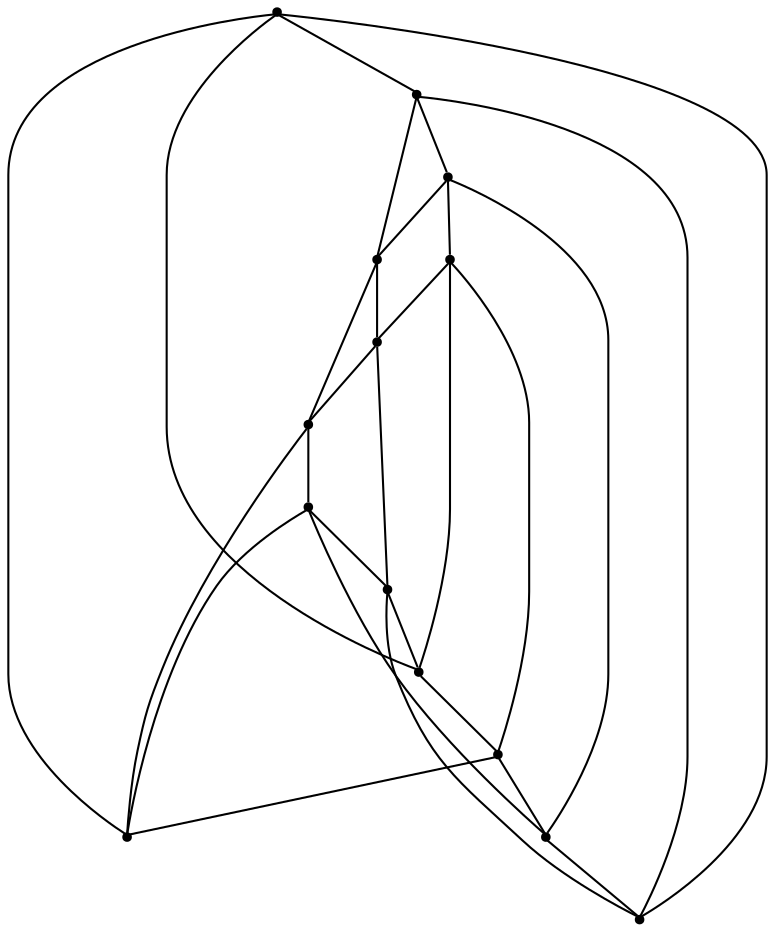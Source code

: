 graph {
  node [shape=point,comment="{\"directed\":false,\"doi\":\"10.1007/978-3-031-49272-3_13\",\"figure\":\"5\"}"]

  v0 [pos="1523.84381071461,734.6404062307668"]
  v1 [pos="1442.0442742779953,669.2090283791841"]
  v2 [pos="1360.2895358816486,669.2090283791841"]
  v3 [pos="1278.464087164822,669.2090283791841"]
  v4 [pos="1442.0557519873898,734.6404062307668"]
  v5 [pos="1360.264609221911,587.4219720186381"]
  v6 [pos="1278.4849441658268,587.4219720186381"]
  v7 [pos="1360.2646410161199,734.6404062307668"]
  v8 [pos="1278.480747330259,505.63071887395915"]
  v9 [pos="1278.4755648742164,734.6404062307668"]
  v10 [pos="1196.6843267261113,734.6447301901766"]
  v11 [pos="1114.895377761043,734.6404062307668"]
  v12 [pos="1033.1062221336174,734.657193367299"]
  v13 [pos="951.3234412450661,734.6404062307666"]

  v0 -- v1 [id="-1",pos="1523.84381071461,734.6404062307668 1523.842761505718,730.6014956171821 1523.842761505718,726.9341411373084 1523.842761505718,723.7357144342776 1523.842761505718,701.9283338519083 1523.842761505718,701.9283338519083 1523.842761505718,696.4733411182161 1523.842761505718,691.0184119721624 1523.842761505718,680.1168200730443 1518.3960319993864,674.6618273393522 1512.936839163186,669.2110313897931 1502.0351136562222,669.2110313897931 1496.5799904787543,669.2110313897931 1491.1291913136902,669.2110313897931 1491.1291913136902,669.2110313897931 1442.0442742779953,669.2090283791841"]
  v0 -- v10 [id="-2",pos="1523.84381071461,734.6404062307668 1523.842761505718,757.8709039625335 1523.842761505718,792.3652282788377 1523.842761505718,810.9818967250103 1523.842761505718,832.7892137197413 1523.842761505718,832.7892137197413 1523.842761505718,838.2400732569387 1523.842761505718,843.6950024029925 1523.842761505718,854.5966260959298 1518.3960319993864,860.0515870358026 1512.936839163186,865.5065797694949 1502.0351136562222,865.5065797694949 1496.5799904787543,865.5065797694949 1491.1291913136902,865.5065797694949 1491.1291913136902,865.5065797694949 1447.505501943562,865.5065797694949 1403.8861365858374,865.5065797694949 1316.6388850224166,865.5065797694949 1273.0235893234249,865.5065797694949 1229.400027130132,865.5065797694949 1229.400027130132,865.5065797694949 1223.9491007882325,865.5065797694949 1218.4941047876,865.5065797694949 1207.588182445068,865.5065797694949 1202.1372561031683,860.0515870358026 1196.682260102536,854.5966260959298 1196.682260102536,843.6950024029925 1196.682260102536,838.2400732569387 1196.682260102536,832.7892137197413 1196.682260102536,832.7892137197413 1196.682260102536,810.9818967250103 1196.682260102536,792.3663697071287 1196.682260102536,757.875133746416 1196.6843267261113,734.6447301901766"]
  v2 -- v3 [id="-7",pos="1360.2895358816486,669.2090283791841 1327.5645828073004,669.2110313897931 1294.837139094728,669.2110313897931 1278.464087164822,669.2090283791841"]
  v1 -- v2 [id="-8",pos="1442.0442742779953,669.2090283791841 1425.7017217372038,669.2110313897931 1392.9968728060821,669.2110313897931 1360.2895358816486,669.2090283791841"]
  v1 -- v5 [id="-9",pos="1442.0442742779953,669.2090283791841 1442.0548299553332,620.1330746860114 1442.0548299553332,620.1330746860114 1442.0548299553332,614.6822151488138 1442.0548299553332,609.2272860027601 1442.0548299553332,598.325694103642 1436.6039036134334,592.8707013699499 1431.1489076128012,587.4199054203908 1420.2471821058373,587.4199054203908 1414.7878620928013,587.4199054203908 1409.3412597633053,587.4199054203908 1409.3412597633053,587.4199054203908 1360.264609221911,587.4219720186381"]
  v4 -- v1 [id="-10",pos="1442.0557519873898,734.6404062307668 1442.0548299553332,705.1301330199879 1442.0548299553332,672.8675592645213 1442.0442742779953,669.2090283791841"]
  v4 -- v11 [id="-11",pos="1442.0557519873898,734.6404062307668 1442.0548299553332,753.3843338965928 1442.0548299553332,771.0127410840796 1442.0548299553332,783.7112570159595 1442.0548299553332,816.4285594780747 1442.0548299553332,816.4285594780747 1442.0548299553332,821.8793554276338 1442.0548299553332,827.3343481613259 1442.0548299553332,838.235940060444 1436.6039036134334,843.6909327941362 1431.1489076128012,849.1458937340091 1420.2471821058373,849.1458937340091 1414.7878620928013,849.1458937340091 1409.3412597633053,849.1458937340091 1409.3412597633053,849.1458937340091 1365.717570393177,849.1458937340091 1322.0982050354526,849.1458937340091 1234.8509534720317,849.1458937340091 1191.2356577730397,849.1458937340091 1147.6120955797471,849.1458937340091 1147.6120955797471,849.1458937340091 1142.1611692378474,849.1458937340091 1136.7061732372151,849.1458937340091 1125.8002508946831,849.1458937340091 1120.3452548940509,843.6909327941362 1114.8943285521511,838.235940060444 1114.8943285521511,827.3343481613259 1114.8943285521511,821.8793554276338 1114.8943285521511,816.4285594780747 1114.8943285521511,816.4285594780747 1114.8943285521511,783.7112570159595 1114.8943285521511,771.0127410840796 1114.8943285521511,753.3843338965928 1114.895377761043,734.6404062307668"]
  v0 -- v13 [id="-12",pos="1523.84381071461,734.6404062307668 1541.3089118574655,734.6415031175288 1542.6581306584524,734.6415031175288 1545.6546061907823,734.6415031175288 1551.1096021914145,734.6415031175288 1562.0113276983784,734.6415031175288 1567.4664508758462,729.1907071679697 1572.9172500409104,723.735778021916 1572.9172500409104,712.8299893386647 1572.9172500409104,707.3749966049727 1572.9172500409104,701.9242006554135 1572.9172500409104,701.9242006554135 1572.9172500409104,658.3011095100472 1572.9172500409104,614.686411932947 1572.9172500409104,527.4402296422141 1572.9172500409104,483.8212716933425 1572.9172500409104,440.2023773321092 1572.9172500409104,440.2023773321092 1572.9172500409104,434.74738459841706 1572.9172500409104,429.29245545236336 1572.9172500409104,418.39086355324514 1567.4664508758462,412.9358708195531 1562.0113276983784,407.48507486999404 1551.1096021914145,407.48507486999404 1545.6546061907823,407.48507486999404 1540.2038070257179,407.48507486999404 1540.2038070257179,407.48507486999404 1439.3251063603975,407.48507486999404 1338.4549265430487,407.48507486999404 1136.7060460603798,407.48507486999404 1035.835866243031,407.48507486999404 934.9572927545461,407.48507486999404 934.9572927545461,407.48507486999404 929.506430001064,407.48507486999404 924.0513704120141,407.48507486999404 913.1496449050501,407.48507486999404 907.6946489044177,412.9358708195531 902.2395893153677,418.39086355324514 902.2395893153677,429.29245545236336 902.2395893153677,434.74738459841706 902.2395893153677,440.2023773321092 902.2395893153677,440.2023773321092 902.2395893153677,483.8212716933425 902.2395893153677,527.4402296422141 902.2395893153677,614.686411932947 902.2395893153677,658.3011095100472 902.2395893153677,701.9242006554135 902.2395893153677,701.9242006554135 902.2395893153677,707.3749966049727 902.2395893153677,712.8299893386647 902.2395893153677,723.735778021916 907.6946489044177,729.1907071679697 913.1496449050501,734.6415031175288 924.0513704120141,734.6415031175288 929.506430001064,734.6415031175288 932.503318483119,734.6415031175288 933.8525154014602,734.6415031175288 951.3234412450661,734.6404062307666"]
  v4 -- v0 [id="-13",pos="1442.0557519873898,734.6404062307668 1484.7476162685434,734.6415031175288 1509.7177968668523,734.6415031175288 1523.84381071461,734.6404062307668"]
  v6 -- v11 [id="-22",pos="1278.4849441658268,587.4219720186381 1245.765524666208,587.4199054203908 1213.04549938244,587.4199054203908 1191.2356577730397,587.4199054203908 1147.6120955797471,587.4199054203908 1147.6120955797471,587.4199054203908 1142.1611692378474,587.4199054203908 1136.7061732372151,587.4199054203908 1125.8002508946831,587.4199054203908 1120.3452548940509,592.8707013699499 1114.8943285521511,598.325694103642 1114.8943285521511,609.2272860027601 1114.8943285521511,614.6822151488138 1114.8943285521511,620.1330746860114 1114.8943285521511,620.1330746860114 1114.8943285521511,652.8503771481265 1114.8943285521511,672.8675592645213 1114.8943285521511,705.1301330199879 1114.895377761043,734.6404062307668"]
  v5 -- v6 [id="-23",pos="1360.264609221911,587.4219720186381 1343.9100816789146,587.4199054203908 1311.1978156960354,587.4199054203908 1278.4849441658268,587.4219720186381"]
  v5 -- v8 [id="-24",pos="1360.264609221911,587.4219720186381 1360.2625743925448,538.3501515219601 1360.2625743925448,538.3501515219601 1360.2625743925448,532.895158788268 1360.2625743925448,527.4402296422141 1360.2625743925448,516.538637743096 1354.8158448862132,511.083645009404 1349.3566520500128,505.63284905984483 1338.4549265430487,505.63284905984483 1332.999803365581,505.63284905984483 1327.5490042005167,505.63284905984483 1327.5490042005167,505.63284905984483 1278.480747330259,505.63071887395915"]
  v2 -- v5 [id="-25",pos="1360.2895358816486,669.2090283791841 1360.2625743925448,636.4939543001742 1360.2625743925448,603.7782396692378 1360.264609221911,587.4219720186381"]
  v7 -- v2 [id="-26",pos="1360.2646410161199,734.6404062307668 1360.2625743925448,715.4498241621911 1360.2625743925448,692.3297802536258 1360.2895358816486,669.2090283791841"]
  v7 -- v12 [id="-27",pos="1360.2646410161199,734.6404062307668 1360.2625743925448,742.7198042319641 1360.2625743925448,750.0556735442239 1360.2625743925448,756.4530804840311 1360.2625743925448,800.0719748452644 1360.2625743925448,800.0719748452644 1360.2625743925448,805.5227707948235 1360.2625743925448,810.9777635285157 1360.2625743925448,821.8835522117669 1354.8158448862132,827.3384813578206 1349.3566520500128,832.7892773073796 1338.4549265430487,832.7892773073796 1332.999803365581,832.7892773073796 1327.5490042005167,832.7892773073796 1327.5490042005167,832.7892773073796 1283.9253148303887,832.7892773073796 1240.305949472664,832.7892773073796 1153.0586979092434,832.7892773073796 1109.4475990458195,832.7892773073796 1065.823973264109,832.7892773073796 1065.823973264109,832.7892773073796 1060.368913675059,832.7892773073796 1054.918050921577,832.7892773073796 1044.0163254146132,832.7892773073796 1038.5571325784126,827.3384813578206 1033.1062698249307,821.8835522117669 1033.1062698249307,810.9777635285157 1033.1062698249307,805.5227707948235 1033.1062698249307,800.0719748452644 1033.1062698249307,800.0719748452644 1033.1062698249307,756.4530804840311 1033.1062698249307,750.0601037861028 1033.1062698249307,742.729964047078 1033.1062221336174,734.657193367299"]
  v8 -- v12 [id="-32",pos="1278.480747330259,505.63071887395915 1240.305949472664,505.63284905984483 1153.0586979092434,505.63284905984483 1109.4475990458195,505.63284905984483 1065.823973264109,505.63284905984483 1065.823973264109,505.63284905984483 1060.368913675059,505.63284905984483 1054.918050921577,505.63284905984483 1044.0163254146132,505.63284905984483 1038.5571325784126,511.083645009404 1033.1062698249307,516.538637743096 1033.1062698249307,527.4402296422141 1033.1062698249307,532.895158788268 1033.1062698249307,538.3501515219601 1033.1062698249307,538.3501515219601 1033.1062698249307,581.9690458831934 1033.1062698249307,619.1950178144532 1033.1062698249307,688.1969806098004 1033.1062221336174,734.657193367299"]
  v8 -- v13 [id="-33",pos="1278.480747330259,505.63071887395915 1278.4745156653244,472.9156101853681 1278.4745156653244,472.9156101853681 1278.4745156653244,467.4647506481706 1278.4745156653244,462.0098215021169 1278.4745156653244,451.1082296029988 1273.0235893234249,445.6532368693066 1267.5685933227924,440.2024409197476 1256.6668678158285,440.2024409197476 1251.207674979628,440.2024409197476 1245.7609454732965,440.2024409197476 1245.7609454732965,440.2024409197476 1202.1373832800039,440.2024409197476 1158.5178907454438,440.2024409197476 1071.274836017591,440.2024409197476 1027.6554070714487,440.2024409197476 984.0317812897384,440.2024409197476 984.0317812897384,440.2024409197476 978.5809185362564,440.2024409197476 973.1258589472063,440.2024409197476 962.2241334402424,440.2024409197476 956.7691374396101,445.6532368693066 951.31407785056,451.1082296029988 951.31407785056,462.0098215021169 951.31407785056,467.4647506481706 951.31407785056,472.9156101853681 951.31407785056,472.9156101853681 951.31407785056,524.7190602453869 951.31407785056,576.5141167371396 951.31407785056,680.1168836606827 951.3234412450661,734.6404062307666"]
  v6 -- v8 [id="-34",pos="1278.4849441658268,587.4219720186381 1278.4745156653244,563.4399849430038 1278.4745156653244,541.3945260543765 1278.480747330259,505.63071887395915"]
  v3 -- v6 [id="-35",pos="1278.464087164822,669.2090283791841 1278.4745156653244,642.7354266007785 1278.4745156653244,613.8968252501194 1278.4849441658268,587.4219720186381"]
  v9 -- v3 [id="-36",pos="1278.4755648742164,734.6404062307668 1278.4745156653244,715.236788631455 1278.4745156653244,693.1917616834678 1278.464087164822,669.2090283791841"]
  v9 -- v13 [id="-37",pos="1278.4755648742164,734.6404062307668 1278.4745156653244,783.7154538000926 1278.4745156653244,783.7154538000926 1278.4745156653244,789.1662497496517 1278.4745156653244,794.6212424833437 1278.4745156653244,805.522834382462 1273.0235893234249,810.9777635285157 1267.5685933227924,816.428623065713 1256.6668678158285,816.428623065713 1251.207674979628,816.428623065713 1245.7609454732965,816.428623065713 1245.7609454732965,816.428623065713 1202.1373832800039,816.428623065713 1158.5178907454438,816.428623065713 1071.274836017591,816.428623065713 1027.6554070714487,816.428623065713 984.0317812897384,816.428623065713 984.0317812897384,816.428623065713 978.5809185362564,816.428623065713 973.1258589472063,816.428623065713 962.2241334402424,816.428623065713 956.7691374396101,810.9777635285157 951.31407785056,805.522834382462 951.31407785056,794.6212424833437 951.31407785056,789.1662497496517 951.31407785056,783.7154538000926 951.31407785056,783.7154538000926 951.3234412450661,734.6404062307666"]
  v3 -- v10 [id="-38",pos="1278.464087164822,669.2090283791841 1229.400027130132,669.2110313897931 1229.400027130132,669.2110313897931 1223.9491007882325,669.2110313897931 1218.4941047876,669.2110313897931 1207.588182445068,669.2110313897931 1202.1372561031683,674.6618273393522 1196.682260102536,680.1168200730443 1196.682260102536,691.0184119721624 1196.682260102536,696.4733411182161 1196.682260102536,701.9283338519083 1196.682260102536,701.9283338519083 1196.682260102536,723.7357144342776 1196.682260102536,726.935282346018 1196.682260102536,730.6041127241116 1196.6843267261113,734.6447301901766"]
  v7 -- v4 [id="-39",pos="1360.2646410161199,734.6404062307668 1390.0840015839117,734.6415031175288 1417.1436274845169,734.6415031175288 1442.0557519873898,734.6404062307668"]
  v9 -- v7 [id="-40",pos="1278.4755648742164,734.6404062307668 1306.8667208304744,734.6415031175288 1334.5956397240898,734.6415031175288 1360.2646410161199,734.6404062307668"]
  v10 -- v9 [id="-41",pos="1196.6843267261113,734.6447301901766 1223.7416285201928,734.6415031175288 1251.4100383321606,734.6415031175288 1278.4755648742164,734.6404062307668"]
  v11 -- v10 [id="-42",pos="1114.895377761043,734.6404062307668 1140.4618956213621,734.6415031175288 1168.2367515692695,734.6415031175288 1196.6843267261113,734.6447301901766"]
  v12 -- v11 [id="-43",pos="1033.1062221336174,734.657193367299 1057.9826154303985,734.6415031175288 1084.9922481066953,734.6415031175288 1114.895377761043,734.6404062307668"]
  v13 -- v12 [id="-44",pos="951.3234412450661,734.6404062307666 965.4509562375006,734.6415031175288 990.4204090806088,734.6415031175288 1033.1062221336174,734.657193367299"]
}